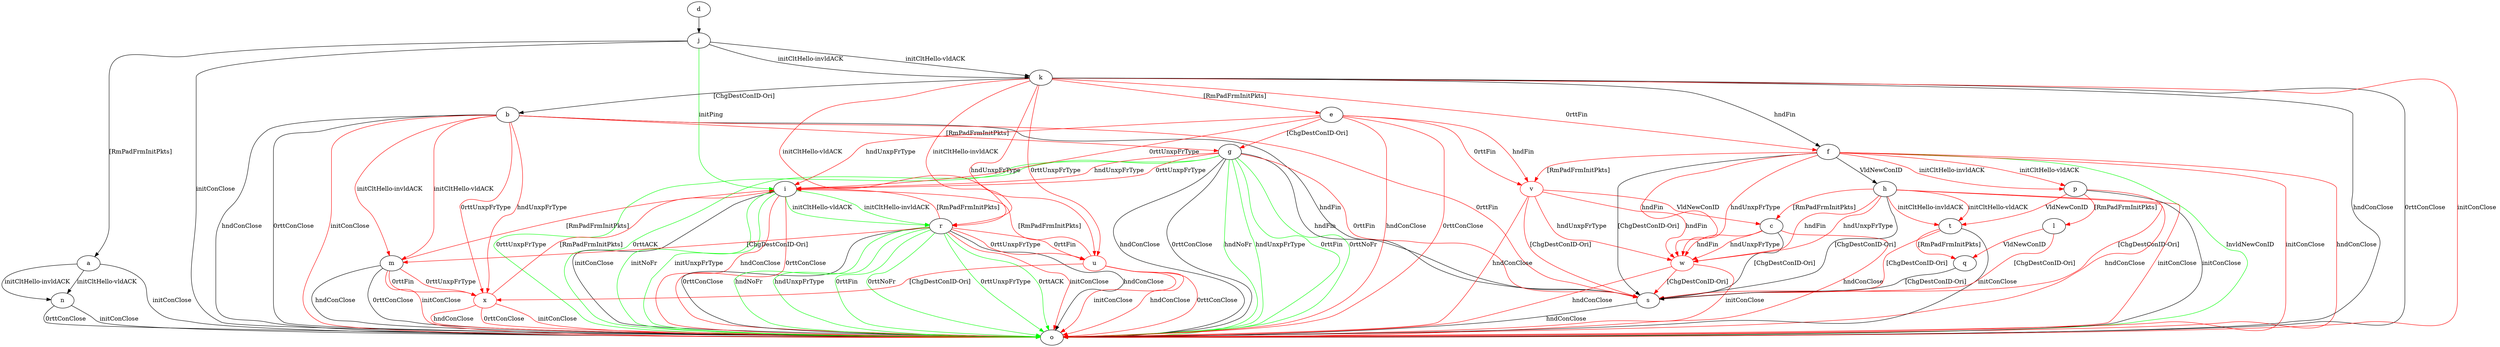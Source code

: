 digraph "" {
	a -> n	[key=0,
		label="initCltHello-vldACK "];
	a -> n	[key=1,
		label="initCltHello-invldACK "];
	a -> o	[key=0,
		label="initConClose "];
	b -> g	[key=0,
		color=red,
		label="[RmPadFrmInitPkts] "];
	b -> m	[key=0,
		color=red,
		label="initCltHello-vldACK "];
	b -> m	[key=1,
		color=red,
		label="initCltHello-invldACK "];
	b -> o	[key=0,
		label="hndConClose "];
	b -> o	[key=1,
		label="0rttConClose "];
	b -> o	[key=2,
		color=red,
		label="initConClose "];
	b -> s	[key=0,
		label="hndFin "];
	b -> s	[key=1,
		color=red,
		label="0rttFin "];
	x	[color=red];
	b -> x	[key=0,
		color=red,
		label="hndUnxpFrType "];
	b -> x	[key=1,
		color=red,
		label="0rttUnxpFrType "];
	c -> o	[key=0,
		color=red,
		label="hndConClose "];
	c -> s	[key=0,
		label="[ChgDestConID-Ori] "];
	w	[color=red];
	c -> w	[key=0,
		color=red,
		label="hndFin "];
	c -> w	[key=1,
		color=red,
		label="hndUnxpFrType "];
	d -> j	[key=0];
	e -> g	[key=0,
		color=red,
		label="[ChgDestConID-Ori] "];
	e -> i	[key=0,
		color=red,
		label="hndUnxpFrType "];
	e -> i	[key=1,
		color=red,
		label="0rttUnxpFrType "];
	e -> o	[key=0,
		color=red,
		label="hndConClose "];
	e -> o	[key=1,
		color=red,
		label="0rttConClose "];
	v	[color=red];
	e -> v	[key=0,
		color=red,
		label="hndFin "];
	e -> v	[key=1,
		color=red,
		label="0rttFin "];
	f -> h	[key=0,
		label="VldNewConID "];
	f -> o	[key=0,
		color=green,
		label="InvldNewConID "];
	f -> o	[key=1,
		color=red,
		label="initConClose "];
	f -> o	[key=2,
		color=red,
		label="hndConClose "];
	f -> p	[key=0,
		color=red,
		label="initCltHello-vldACK "];
	f -> p	[key=1,
		color=red,
		label="initCltHello-invldACK "];
	f -> s	[key=0,
		label="[ChgDestConID-Ori] "];
	f -> v	[key=0,
		color=red,
		label="[RmPadFrmInitPkts] "];
	f -> w	[key=0,
		color=red,
		label="hndFin "];
	f -> w	[key=1,
		color=red,
		label="hndUnxpFrType "];
	g -> i	[key=0,
		color=red,
		label="hndUnxpFrType "];
	g -> i	[key=1,
		color=red,
		label="0rttUnxpFrType "];
	g -> o	[key=0,
		label="hndConClose "];
	g -> o	[key=1,
		label="0rttConClose "];
	g -> o	[key=2,
		color=green,
		label="hndNoFr "];
	g -> o	[key=3,
		color=green,
		label="hndUnxpFrType "];
	g -> o	[key=4,
		color=green,
		label="0rttFin "];
	g -> o	[key=5,
		color=green,
		label="0rttNoFr "];
	g -> o	[key=6,
		color=green,
		label="0rttUnxpFrType "];
	g -> o	[key=7,
		color=green,
		label="0rttACK "];
	g -> s	[key=0,
		label="hndFin "];
	g -> s	[key=1,
		color=red,
		label="0rttFin "];
	h -> c	[key=0,
		color=red,
		label="[RmPadFrmInitPkts] "];
	h -> o	[key=0,
		color=red,
		label="initConClose "];
	h -> o	[key=1,
		color=red,
		label="hndConClose "];
	h -> s	[key=0,
		label="[ChgDestConID-Ori] "];
	h -> t	[key=0,
		color=red,
		label="initCltHello-vldACK "];
	h -> t	[key=1,
		color=red,
		label="initCltHello-invldACK "];
	h -> w	[key=0,
		color=red,
		label="hndFin "];
	h -> w	[key=1,
		color=red,
		label="hndUnxpFrType "];
	i -> o	[key=0,
		label="initConClose "];
	i -> o	[key=1,
		color=green,
		label="initNoFr "];
	i -> o	[key=2,
		color=green,
		label="initUnxpFrType "];
	i -> o	[key=3,
		color=red,
		label="hndConClose "];
	i -> o	[key=4,
		color=red,
		label="0rttConClose "];
	i -> r	[key=0,
		color=green,
		label="initCltHello-vldACK "];
	i -> r	[key=1,
		color=green,
		label="initCltHello-invldACK "];
	j -> a	[key=0,
		label="[RmPadFrmInitPkts] "];
	j -> i	[key=0,
		color=green,
		label="initPing "];
	j -> k	[key=0,
		label="initCltHello-vldACK "];
	j -> k	[key=1,
		label="initCltHello-invldACK "];
	j -> o	[key=0,
		label="initConClose "];
	k -> b	[key=0,
		label="[ChgDestConID-Ori] "];
	k -> e	[key=0,
		color=red,
		label="[RmPadFrmInitPkts] "];
	k -> f	[key=0,
		label="hndFin "];
	k -> f	[key=1,
		color=red,
		label="0rttFin "];
	k -> o	[key=0,
		label="hndConClose "];
	k -> o	[key=1,
		label="0rttConClose "];
	k -> o	[key=2,
		color=red,
		label="initConClose "];
	k -> r	[key=0,
		color=red,
		label="initCltHello-vldACK "];
	k -> r	[key=1,
		color=red,
		label="initCltHello-invldACK "];
	u	[color=red];
	k -> u	[key=0,
		color=red,
		label="hndUnxpFrType "];
	k -> u	[key=1,
		color=red,
		label="0rttUnxpFrType "];
	l -> q	[key=0,
		color=red,
		label="VldNewConID "];
	l -> s	[key=0,
		color=red,
		label="[ChgDestConID-Ori] "];
	m -> i	[key=0,
		color=red,
		label="[RmPadFrmInitPkts] "];
	m -> o	[key=0,
		label="hndConClose "];
	m -> o	[key=1,
		label="0rttConClose "];
	m -> o	[key=2,
		color=red,
		label="initConClose "];
	m -> x	[key=0,
		color=red,
		label="0rttFin "];
	m -> x	[key=1,
		color=red,
		label="0rttUnxpFrType "];
	n -> o	[key=0,
		label="initConClose "];
	n -> o	[key=1,
		label="0rttConClose "];
	p -> l	[key=0,
		color=red,
		label="[RmPadFrmInitPkts] "];
	p -> o	[key=0,
		label="initConClose "];
	p -> s	[key=0,
		color=red,
		label="[ChgDestConID-Ori] "];
	p -> t	[key=0,
		color=red,
		label="VldNewConID "];
	q -> s	[key=0,
		label="[ChgDestConID-Ori] "];
	r -> i	[key=0,
		color=red,
		label="[RmPadFrmInitPkts] "];
	r -> m	[key=0,
		color=red,
		label="[ChgDestConID-Ori] "];
	r -> o	[key=0,
		label="hndConClose "];
	r -> o	[key=1,
		label="0rttConClose "];
	r -> o	[key=2,
		color=green,
		label="hndNoFr "];
	r -> o	[key=3,
		color=green,
		label="hndUnxpFrType "];
	r -> o	[key=4,
		color=green,
		label="0rttFin "];
	r -> o	[key=5,
		color=green,
		label="0rttNoFr "];
	r -> o	[key=6,
		color=green,
		label="0rttUnxpFrType "];
	r -> o	[key=7,
		color=green,
		label="0rttACK "];
	r -> o	[key=8,
		color=red,
		label="initConClose "];
	r -> u	[key=0,
		color=red,
		label="0rttFin "];
	r -> u	[key=1,
		color=red,
		label="0rttUnxpFrType "];
	s -> o	[key=0,
		label="hndConClose "];
	t -> o	[key=0,
		label="initConClose "];
	t -> q	[key=0,
		color=red,
		label="[RmPadFrmInitPkts] "];
	t -> s	[key=0,
		color=red,
		label="[ChgDestConID-Ori] "];
	u -> i	[key=0,
		color=red,
		label="[RmPadFrmInitPkts] "];
	u -> o	[key=0,
		color=red,
		label="initConClose "];
	u -> o	[key=1,
		color=red,
		label="hndConClose "];
	u -> o	[key=2,
		color=red,
		label="0rttConClose "];
	u -> x	[key=0,
		color=red,
		label="[ChgDestConID-Ori] "];
	v -> c	[key=0,
		color=red,
		label="VldNewConID "];
	v -> o	[key=0,
		color=red,
		label="hndConClose "];
	v -> s	[key=0,
		color=red,
		label="[ChgDestConID-Ori] "];
	v -> w	[key=0,
		color=red,
		label="hndFin "];
	v -> w	[key=1,
		color=red,
		label="hndUnxpFrType "];
	w -> o	[key=0,
		color=red,
		label="initConClose "];
	w -> o	[key=1,
		color=red,
		label="hndConClose "];
	w -> s	[key=0,
		color=red,
		label="[ChgDestConID-Ori] "];
	x -> i	[key=0,
		color=red,
		label="[RmPadFrmInitPkts] "];
	x -> o	[key=0,
		color=red,
		label="initConClose "];
	x -> o	[key=1,
		color=red,
		label="hndConClose "];
	x -> o	[key=2,
		color=red,
		label="0rttConClose "];
}
